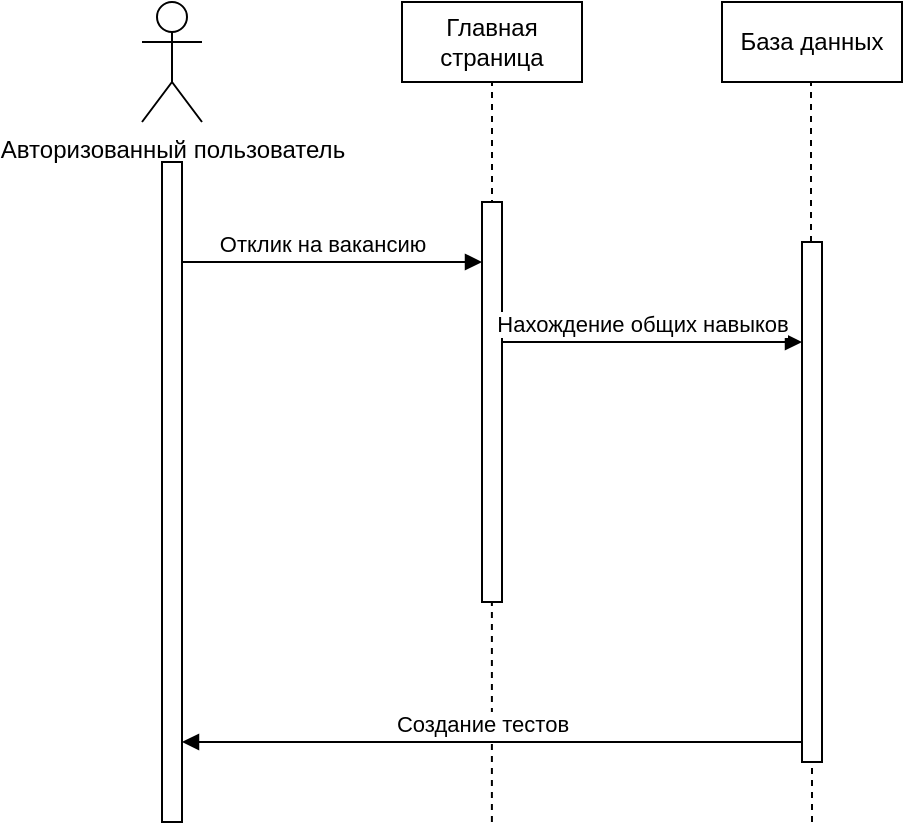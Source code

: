 <mxfile version="27.1.3">
  <diagram name="Page-1" id="2YBvvXClWsGukQMizWep">
    <mxGraphModel dx="1713" dy="530" grid="1" gridSize="10" guides="1" tooltips="1" connect="1" arrows="1" fold="1" page="1" pageScale="1" pageWidth="850" pageHeight="1100" math="0" shadow="0">
      <root>
        <mxCell id="0" />
        <mxCell id="1" parent="0" />
        <mxCell id="Bv2biJ2jUaCYx7ponWwM-21" value="Авторизованный пользователь" style="shape=umlActor;verticalLabelPosition=bottom;verticalAlign=top;html=1;outlineConnect=0;" vertex="1" parent="1">
          <mxGeometry x="-110" y="30" width="30" height="60" as="geometry" />
        </mxCell>
        <mxCell id="Bv2biJ2jUaCYx7ponWwM-22" value="" style="html=1;points=[];perimeter=orthogonalPerimeter;outlineConnect=0;targetShapes=umlLifeline;portConstraint=eastwest;newEdgeStyle={&quot;edgeStyle&quot;:&quot;elbowEdgeStyle&quot;,&quot;elbow&quot;:&quot;vertical&quot;,&quot;curved&quot;:0,&quot;rounded&quot;:0};" vertex="1" parent="1">
          <mxGeometry x="-100" y="110" width="10" height="330" as="geometry" />
        </mxCell>
        <mxCell id="Bv2biJ2jUaCYx7ponWwM-24" value="Главная страница" style="rounded=0;whiteSpace=wrap;html=1;" vertex="1" parent="1">
          <mxGeometry x="20" y="30" width="90" height="40" as="geometry" />
        </mxCell>
        <mxCell id="Bv2biJ2jUaCYx7ponWwM-25" value="Отклик на вакансию" style="html=1;verticalAlign=bottom;endArrow=block;edgeStyle=elbowEdgeStyle;elbow=vertical;curved=0;rounded=0;" edge="1" parent="1" target="Bv2biJ2jUaCYx7ponWwM-28">
          <mxGeometry x="-0.067" relative="1" as="geometry">
            <mxPoint x="-90" y="160" as="sourcePoint" />
            <Array as="points">
              <mxPoint x="-25" y="160" />
            </Array>
            <mxPoint x="-10" y="160" as="targetPoint" />
            <mxPoint as="offset" />
          </mxGeometry>
        </mxCell>
        <mxCell id="Bv2biJ2jUaCYx7ponWwM-27" value="" style="endArrow=none;dashed=1;html=1;rounded=0;entryX=0.5;entryY=1;entryDx=0;entryDy=0;" edge="1" parent="1" target="Bv2biJ2jUaCYx7ponWwM-24">
          <mxGeometry width="50" height="50" relative="1" as="geometry">
            <mxPoint x="65" y="150" as="sourcePoint" />
            <mxPoint x="100" y="90" as="targetPoint" />
          </mxGeometry>
        </mxCell>
        <mxCell id="Bv2biJ2jUaCYx7ponWwM-28" value="" style="html=1;points=[];perimeter=orthogonalPerimeter;outlineConnect=0;targetShapes=umlLifeline;portConstraint=eastwest;newEdgeStyle={&quot;edgeStyle&quot;:&quot;elbowEdgeStyle&quot;,&quot;elbow&quot;:&quot;vertical&quot;,&quot;curved&quot;:0,&quot;rounded&quot;:0};" vertex="1" parent="1">
          <mxGeometry x="60" y="130" width="10" height="200" as="geometry" />
        </mxCell>
        <mxCell id="Bv2biJ2jUaCYx7ponWwM-29" value="База данных" style="rounded=0;whiteSpace=wrap;html=1;" vertex="1" parent="1">
          <mxGeometry x="180" y="30" width="90" height="40" as="geometry" />
        </mxCell>
        <mxCell id="Bv2biJ2jUaCYx7ponWwM-30" value="" style="endArrow=none;dashed=1;html=1;rounded=0;" edge="1" parent="1" target="Bv2biJ2jUaCYx7ponWwM-28">
          <mxGeometry width="50" height="50" relative="1" as="geometry">
            <mxPoint x="64.95" y="440" as="sourcePoint" />
            <mxPoint x="65" y="430" as="targetPoint" />
          </mxGeometry>
        </mxCell>
        <mxCell id="Bv2biJ2jUaCYx7ponWwM-31" value="" style="endArrow=none;dashed=1;html=1;rounded=0;entryX=0.5;entryY=1;entryDx=0;entryDy=0;" edge="1" parent="1">
          <mxGeometry width="50" height="50" relative="1" as="geometry">
            <mxPoint x="224.5" y="150" as="sourcePoint" />
            <mxPoint x="224.5" y="70" as="targetPoint" />
          </mxGeometry>
        </mxCell>
        <mxCell id="Bv2biJ2jUaCYx7ponWwM-32" value="" style="html=1;points=[];perimeter=orthogonalPerimeter;outlineConnect=0;targetShapes=umlLifeline;portConstraint=eastwest;newEdgeStyle={&quot;edgeStyle&quot;:&quot;elbowEdgeStyle&quot;,&quot;elbow&quot;:&quot;vertical&quot;,&quot;curved&quot;:0,&quot;rounded&quot;:0};" vertex="1" parent="1">
          <mxGeometry x="220" y="150" width="10" height="260" as="geometry" />
        </mxCell>
        <mxCell id="Bv2biJ2jUaCYx7ponWwM-33" value="" style="endArrow=none;dashed=1;html=1;rounded=0;" edge="1" parent="1" target="Bv2biJ2jUaCYx7ponWwM-32">
          <mxGeometry width="50" height="50" relative="1" as="geometry">
            <mxPoint x="225" y="440" as="sourcePoint" />
            <mxPoint x="214.98" y="430" as="targetPoint" />
          </mxGeometry>
        </mxCell>
        <mxCell id="Bv2biJ2jUaCYx7ponWwM-34" value="Нахождение общих навыков" style="html=1;verticalAlign=bottom;endArrow=block;edgeStyle=elbowEdgeStyle;elbow=vertical;curved=0;rounded=0;" edge="1" parent="1">
          <mxGeometry x="-0.067" relative="1" as="geometry">
            <mxPoint x="70" y="200" as="sourcePoint" />
            <Array as="points">
              <mxPoint x="135" y="200" />
            </Array>
            <mxPoint x="220" y="200" as="targetPoint" />
            <mxPoint as="offset" />
          </mxGeometry>
        </mxCell>
        <mxCell id="Bv2biJ2jUaCYx7ponWwM-46" value="Создание тестов" style="html=1;verticalAlign=bottom;endArrow=block;edgeStyle=elbowEdgeStyle;elbow=vertical;curved=0;rounded=0;" edge="1" parent="1" target="Bv2biJ2jUaCYx7ponWwM-22">
          <mxGeometry x="0.032" relative="1" as="geometry">
            <mxPoint x="220" y="400" as="sourcePoint" />
            <Array as="points">
              <mxPoint x="220" y="400" />
            </Array>
            <mxPoint x="380" y="400" as="targetPoint" />
            <mxPoint as="offset" />
          </mxGeometry>
        </mxCell>
      </root>
    </mxGraphModel>
  </diagram>
</mxfile>
